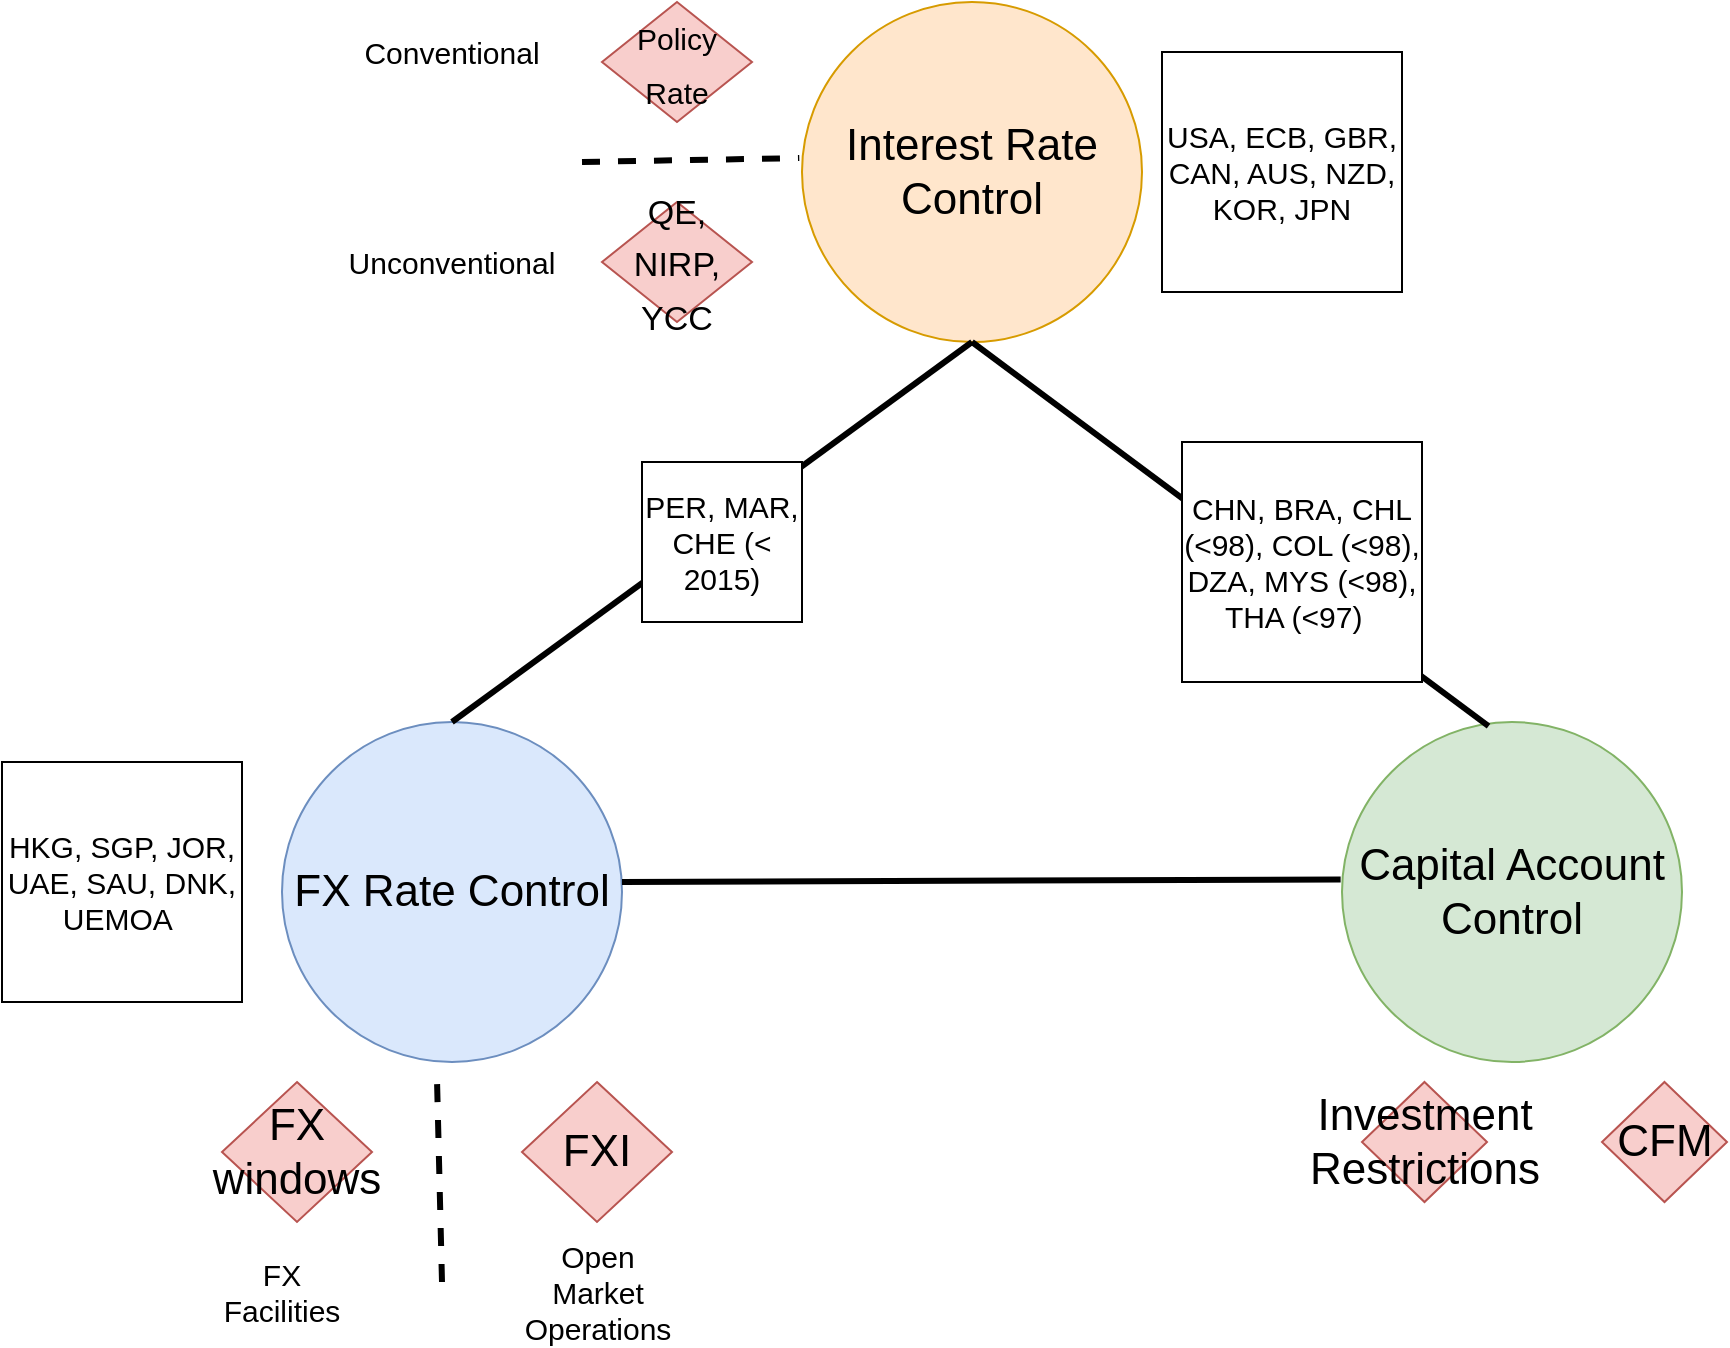 <mxfile version="20.7.4" type="device"><diagram id="su9sRlCjGZ--rGaAj9Xp" name="Page-1"><mxGraphModel dx="2060" dy="1219" grid="1" gridSize="9" guides="1" tooltips="1" connect="1" arrows="1" fold="1" page="1" pageScale="1" pageWidth="1169" pageHeight="827" math="0" shadow="0"><root><mxCell id="0"/><mxCell id="1" parent="0"/><mxCell id="3onHIcBux1gmSLrbp8mw-1" value="&lt;font style=&quot;font-size: 22px;&quot;&gt;Interest Rate Control&lt;/font&gt;" style="ellipse;whiteSpace=wrap;html=1;aspect=fixed;fillColor=#ffe6cc;strokeColor=#d79b00;" parent="1" vertex="1"><mxGeometry x="460" y="80" width="170" height="170" as="geometry"/></mxCell><mxCell id="3onHIcBux1gmSLrbp8mw-2" value="&lt;font style=&quot;font-size: 22px;&quot;&gt;FX Rate Control&lt;/font&gt;" style="ellipse;whiteSpace=wrap;html=1;aspect=fixed;fillColor=#dae8fc;strokeColor=#6c8ebf;" parent="1" vertex="1"><mxGeometry x="200" y="440" width="170" height="170" as="geometry"/></mxCell><mxCell id="3onHIcBux1gmSLrbp8mw-3" value="&lt;font style=&quot;font-size: 22px;&quot;&gt;Capital Account Control&lt;/font&gt;" style="ellipse;whiteSpace=wrap;html=1;aspect=fixed;fillColor=#d5e8d4;strokeColor=#82b366;" parent="1" vertex="1"><mxGeometry x="730" y="440" width="170" height="170" as="geometry"/></mxCell><mxCell id="3onHIcBux1gmSLrbp8mw-6" value="" style="endArrow=none;html=1;rounded=1;fontSize=22;exitX=0.5;exitY=0;exitDx=0;exitDy=0;entryX=0.5;entryY=1;entryDx=0;entryDy=0;strokeWidth=3;" parent="1" source="3onHIcBux1gmSLrbp8mw-2" target="3onHIcBux1gmSLrbp8mw-1" edge="1"><mxGeometry width="50" height="50" relative="1" as="geometry"><mxPoint x="300" y="420" as="sourcePoint"/><mxPoint x="350" y="370" as="targetPoint"/></mxGeometry></mxCell><mxCell id="3onHIcBux1gmSLrbp8mw-7" value="" style="endArrow=none;html=1;rounded=1;fontSize=22;exitX=0.5;exitY=0;exitDx=0;exitDy=0;entryX=-0.004;entryY=0.463;entryDx=0;entryDy=0;strokeWidth=3;entryPerimeter=0;" parent="1" target="3onHIcBux1gmSLrbp8mw-3" edge="1"><mxGeometry width="50" height="50" relative="1" as="geometry"><mxPoint x="370" y="520" as="sourcePoint"/><mxPoint x="610" y="320" as="targetPoint"/></mxGeometry></mxCell><mxCell id="3onHIcBux1gmSLrbp8mw-8" value="" style="endArrow=none;html=1;rounded=1;fontSize=22;exitX=0.5;exitY=1;exitDx=0;exitDy=0;entryX=0.431;entryY=0.012;entryDx=0;entryDy=0;strokeWidth=3;entryPerimeter=0;" parent="1" source="3onHIcBux1gmSLrbp8mw-1" target="3onHIcBux1gmSLrbp8mw-3" edge="1"><mxGeometry width="50" height="50" relative="1" as="geometry"><mxPoint x="440" y="470" as="sourcePoint"/><mxPoint x="680" y="270" as="targetPoint"/></mxGeometry></mxCell><mxCell id="3onHIcBux1gmSLrbp8mw-12" value="FX windows" style="rhombus;whiteSpace=wrap;html=1;fontSize=22;fillColor=#f8cecc;strokeColor=#b85450;" parent="1" vertex="1"><mxGeometry x="170" y="620" width="75" height="70" as="geometry"/></mxCell><mxCell id="3onHIcBux1gmSLrbp8mw-13" value="Investment Restrictions" style="rhombus;whiteSpace=wrap;html=1;fontSize=22;fillColor=#f8cecc;strokeColor=#b85450;align=center;" parent="1" vertex="1"><mxGeometry x="740" y="620" width="62.5" height="60" as="geometry"/></mxCell><mxCell id="3onHIcBux1gmSLrbp8mw-14" value="&lt;font style=&quot;font-size: 17px;&quot;&gt;QE, NIRP, YCC&lt;/font&gt;" style="rhombus;whiteSpace=wrap;html=1;fontSize=22;fillColor=#f8cecc;strokeColor=#b85450;" parent="1" vertex="1"><mxGeometry x="360" y="180" width="75" height="60" as="geometry"/></mxCell><mxCell id="3onHIcBux1gmSLrbp8mw-15" value="&lt;font style=&quot;font-size: 15px;&quot;&gt;Policy Rate&lt;/font&gt;" style="rhombus;whiteSpace=wrap;html=1;fontSize=22;fillColor=#f8cecc;strokeColor=#b85450;" parent="1" vertex="1"><mxGeometry x="360" y="80" width="75" height="60" as="geometry"/></mxCell><mxCell id="3onHIcBux1gmSLrbp8mw-16" value="USA, ECB, GBR, CAN, AUS, NZD, KOR, JPN" style="whiteSpace=wrap;html=1;aspect=fixed;fontSize=15;" parent="1" vertex="1"><mxGeometry x="640" y="105" width="120" height="120" as="geometry"/></mxCell><mxCell id="3onHIcBux1gmSLrbp8mw-17" value="CHN, BRA, CHL (&amp;lt;98), COL (&amp;lt;98), DZA, MYS (&amp;lt;98), THA (&amp;lt;97)&amp;nbsp;&amp;nbsp;" style="whiteSpace=wrap;html=1;aspect=fixed;fontSize=15;" parent="1" vertex="1"><mxGeometry x="650" y="300" width="120" height="120" as="geometry"/></mxCell><mxCell id="3onHIcBux1gmSLrbp8mw-18" value="HKG, SGP, JOR, UAE, SAU, DNK,&lt;br&gt;UEMOA&amp;nbsp;" style="whiteSpace=wrap;html=1;aspect=fixed;fontSize=15;" parent="1" vertex="1"><mxGeometry x="60" y="460" width="120" height="120" as="geometry"/></mxCell><mxCell id="3onHIcBux1gmSLrbp8mw-19" value="PER, MAR, CHE (&amp;lt; 2015)" style="whiteSpace=wrap;html=1;aspect=fixed;fontSize=15;" parent="1" vertex="1"><mxGeometry x="380" y="310" width="80" height="80" as="geometry"/></mxCell><mxCell id="3onHIcBux1gmSLrbp8mw-22" value="" style="endArrow=none;dashed=1;html=1;rounded=1;strokeWidth=3;fontSize=15;entryX=-0.008;entryY=0.459;entryDx=0;entryDy=0;entryPerimeter=0;" parent="1" target="3onHIcBux1gmSLrbp8mw-1" edge="1"><mxGeometry width="50" height="50" relative="1" as="geometry"><mxPoint x="350" y="160" as="sourcePoint"/><mxPoint x="440" y="160" as="targetPoint"/></mxGeometry></mxCell><mxCell id="3onHIcBux1gmSLrbp8mw-23" value="FXI" style="rhombus;whiteSpace=wrap;html=1;fontSize=22;fillColor=#f8cecc;strokeColor=#b85450;" parent="1" vertex="1"><mxGeometry x="320" y="620" width="75" height="70" as="geometry"/></mxCell><mxCell id="3onHIcBux1gmSLrbp8mw-24" value="" style="endArrow=none;dashed=1;html=1;rounded=1;strokeWidth=3;fontSize=15;entryX=0.455;entryY=1.016;entryDx=0;entryDy=0;entryPerimeter=0;" parent="1" target="3onHIcBux1gmSLrbp8mw-2" edge="1"><mxGeometry width="50" height="50" relative="1" as="geometry"><mxPoint x="280" y="720" as="sourcePoint"/><mxPoint x="328.64" y="650" as="targetPoint"/></mxGeometry></mxCell><mxCell id="3onHIcBux1gmSLrbp8mw-25" value="Conventional" style="text;html=1;strokeColor=none;fillColor=none;align=center;verticalAlign=middle;whiteSpace=wrap;rounded=0;fontSize=15;" parent="1" vertex="1"><mxGeometry x="255" y="90" width="60" height="30" as="geometry"/></mxCell><mxCell id="3onHIcBux1gmSLrbp8mw-26" value="Unconventional" style="text;html=1;strokeColor=none;fillColor=none;align=center;verticalAlign=middle;whiteSpace=wrap;rounded=0;fontSize=15;" parent="1" vertex="1"><mxGeometry x="255" y="195" width="60" height="30" as="geometry"/></mxCell><mxCell id="3onHIcBux1gmSLrbp8mw-27" value="FX Facilities" style="text;html=1;strokeColor=none;fillColor=none;align=center;verticalAlign=middle;whiteSpace=wrap;rounded=0;fontSize=15;" parent="1" vertex="1"><mxGeometry x="170" y="710" width="60" height="30" as="geometry"/></mxCell><mxCell id="3onHIcBux1gmSLrbp8mw-28" value="Open Market Operations&lt;br&gt;" style="text;html=1;strokeColor=none;fillColor=none;align=center;verticalAlign=middle;whiteSpace=wrap;rounded=0;fontSize=15;" parent="1" vertex="1"><mxGeometry x="327.5" y="710" width="60" height="30" as="geometry"/></mxCell><mxCell id="MucIf1Sf6qUVLd8CoTeI-1" value="CFM" style="rhombus;whiteSpace=wrap;html=1;fontSize=22;fillColor=#f8cecc;strokeColor=#b85450;" parent="1" vertex="1"><mxGeometry x="860" y="620" width="62.5" height="60" as="geometry"/></mxCell></root></mxGraphModel></diagram></mxfile>